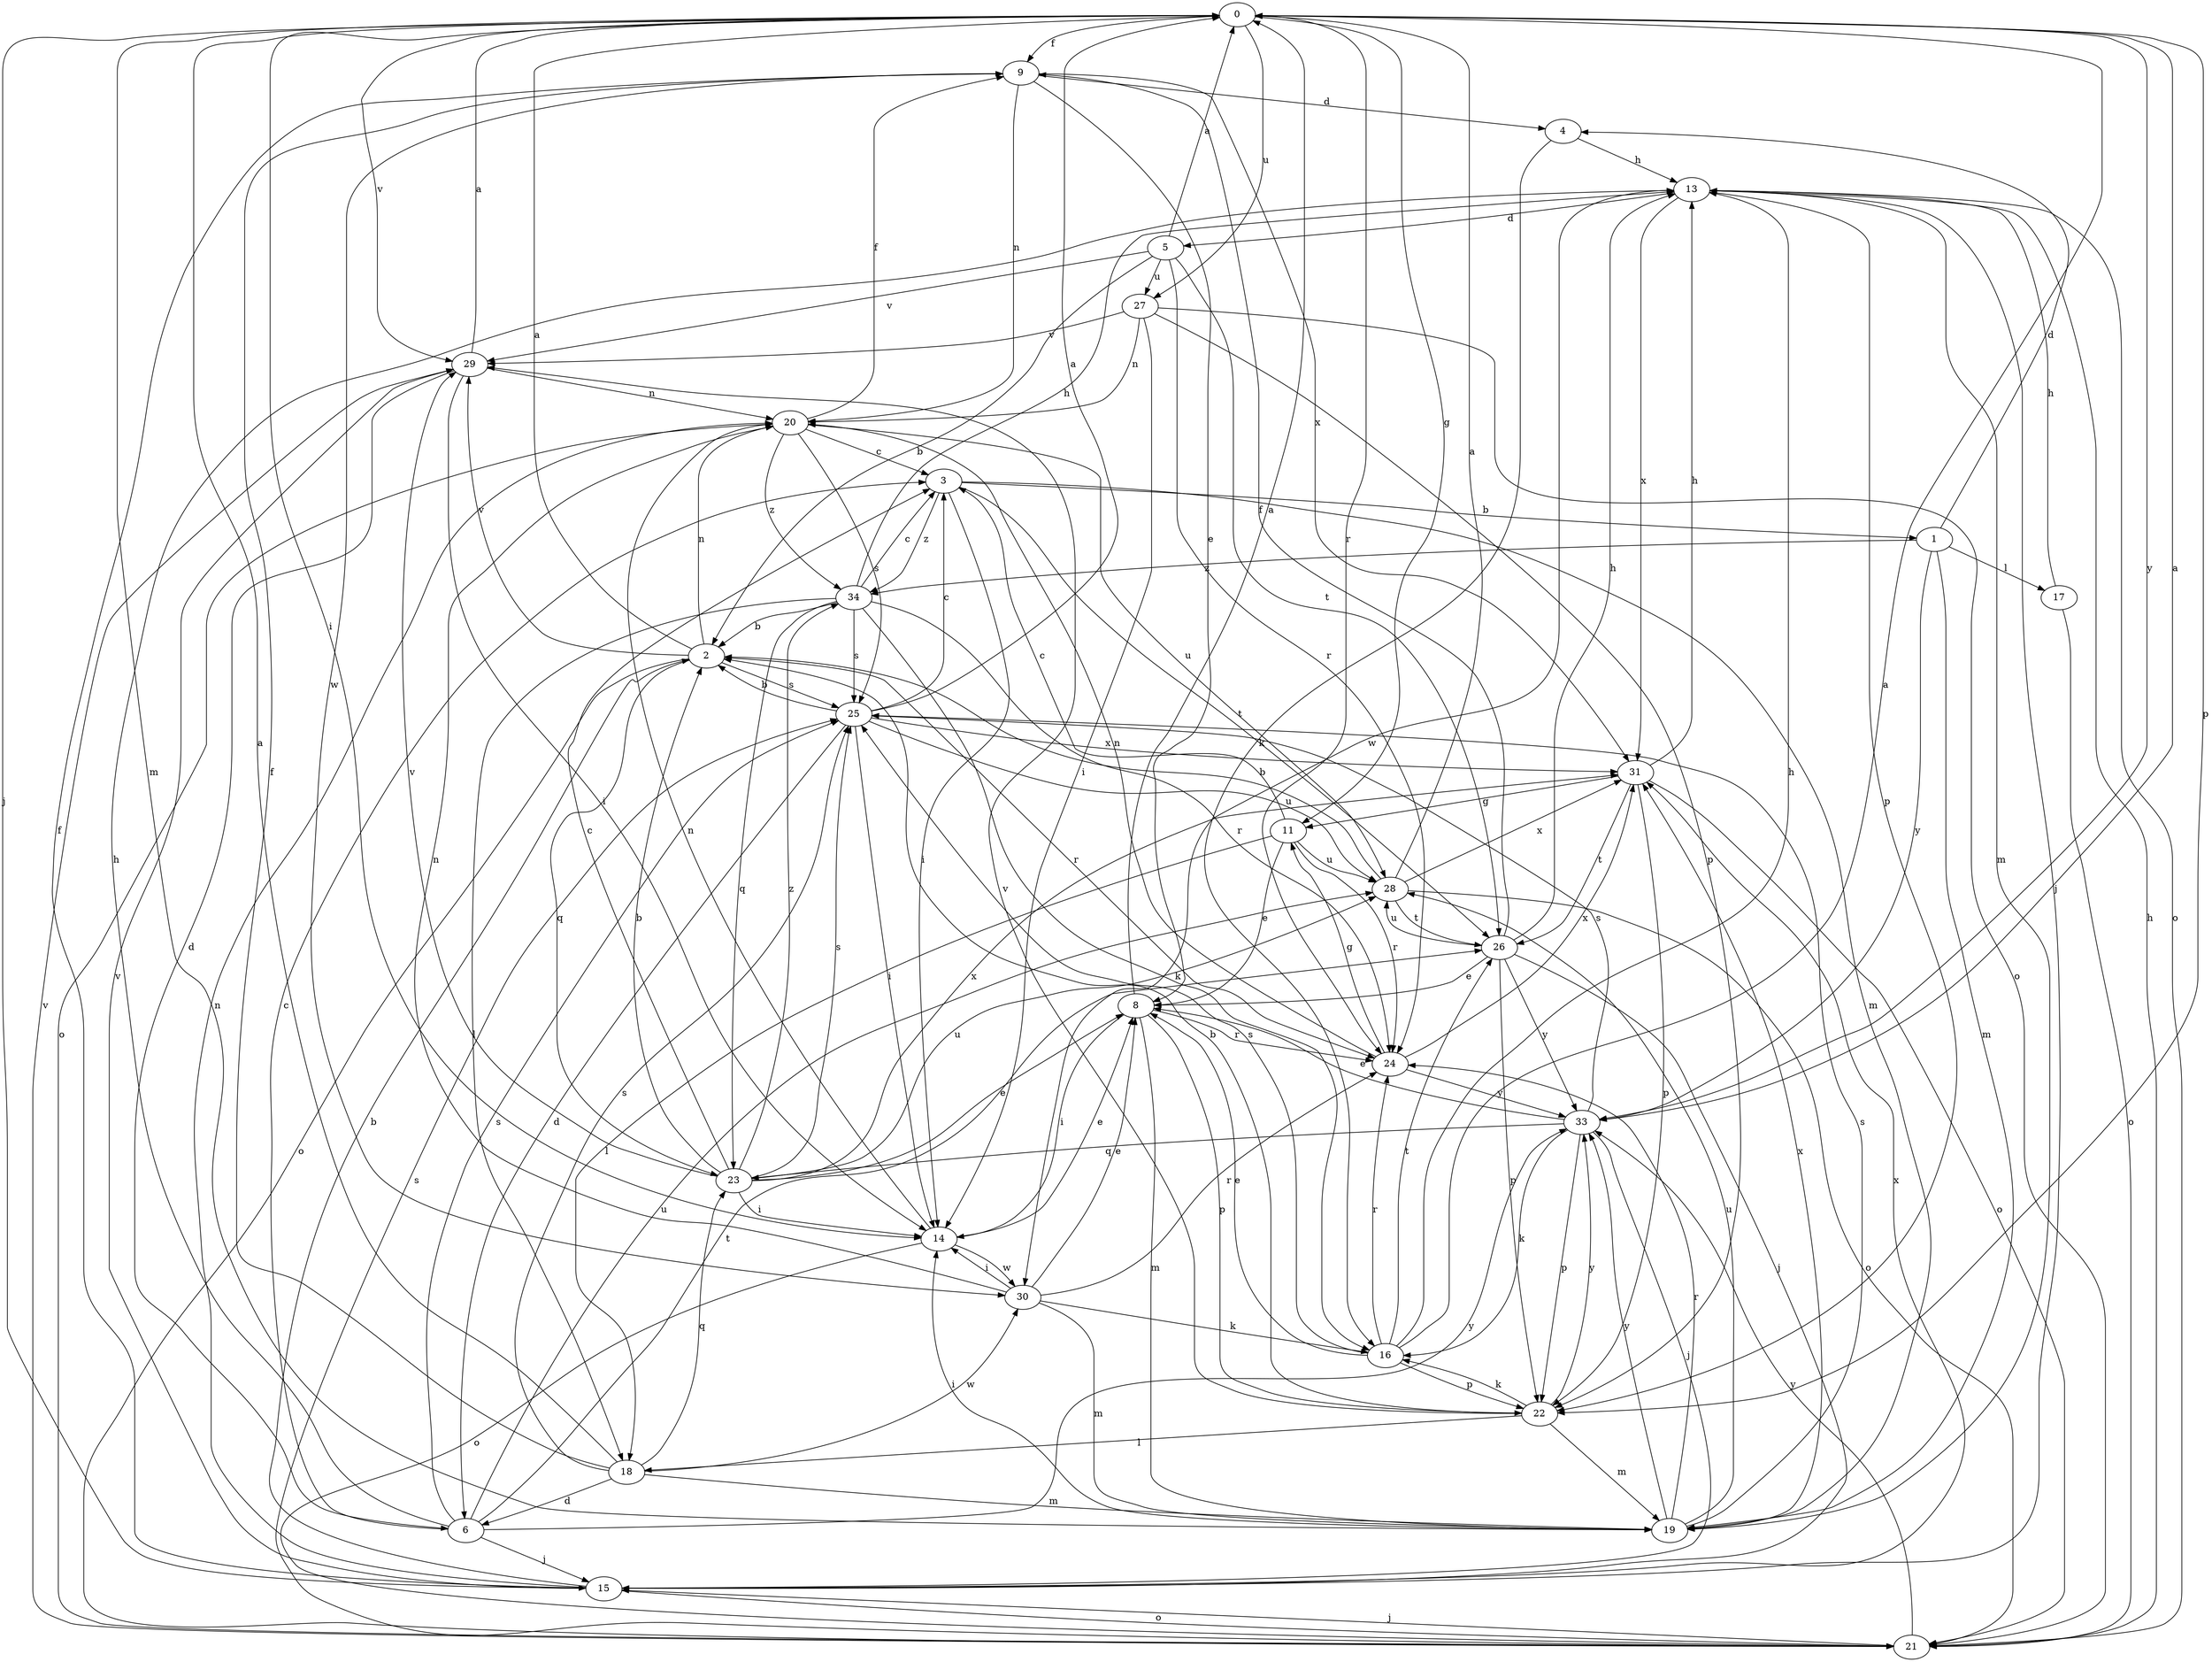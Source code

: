 strict digraph  {
0;
1;
2;
3;
4;
5;
6;
8;
9;
11;
13;
14;
15;
16;
17;
18;
19;
20;
21;
22;
23;
24;
25;
26;
27;
28;
29;
30;
31;
33;
34;
0 -> 9  [label=f];
0 -> 11  [label=g];
0 -> 14  [label=i];
0 -> 15  [label=j];
0 -> 19  [label=m];
0 -> 22  [label=p];
0 -> 24  [label=r];
0 -> 27  [label=u];
0 -> 29  [label=v];
0 -> 33  [label=y];
1 -> 4  [label=d];
1 -> 17  [label=l];
1 -> 19  [label=m];
1 -> 33  [label=y];
1 -> 34  [label=z];
2 -> 0  [label=a];
2 -> 20  [label=n];
2 -> 21  [label=o];
2 -> 23  [label=q];
2 -> 24  [label=r];
2 -> 25  [label=s];
2 -> 29  [label=v];
3 -> 1  [label=b];
3 -> 14  [label=i];
3 -> 19  [label=m];
3 -> 26  [label=t];
3 -> 34  [label=z];
4 -> 13  [label=h];
4 -> 16  [label=k];
5 -> 0  [label=a];
5 -> 2  [label=b];
5 -> 24  [label=r];
5 -> 26  [label=t];
5 -> 27  [label=u];
5 -> 29  [label=v];
6 -> 3  [label=c];
6 -> 13  [label=h];
6 -> 15  [label=j];
6 -> 25  [label=s];
6 -> 26  [label=t];
6 -> 28  [label=u];
6 -> 33  [label=y];
8 -> 0  [label=a];
8 -> 14  [label=i];
8 -> 19  [label=m];
8 -> 22  [label=p];
8 -> 24  [label=r];
9 -> 4  [label=d];
9 -> 8  [label=e];
9 -> 20  [label=n];
9 -> 30  [label=w];
9 -> 31  [label=x];
11 -> 3  [label=c];
11 -> 8  [label=e];
11 -> 18  [label=l];
11 -> 24  [label=r];
11 -> 28  [label=u];
13 -> 5  [label=d];
13 -> 15  [label=j];
13 -> 19  [label=m];
13 -> 21  [label=o];
13 -> 22  [label=p];
13 -> 30  [label=w];
13 -> 31  [label=x];
14 -> 8  [label=e];
14 -> 20  [label=n];
14 -> 21  [label=o];
14 -> 30  [label=w];
15 -> 2  [label=b];
15 -> 9  [label=f];
15 -> 20  [label=n];
15 -> 21  [label=o];
15 -> 29  [label=v];
15 -> 31  [label=x];
16 -> 0  [label=a];
16 -> 8  [label=e];
16 -> 13  [label=h];
16 -> 22  [label=p];
16 -> 24  [label=r];
16 -> 25  [label=s];
16 -> 26  [label=t];
17 -> 13  [label=h];
17 -> 21  [label=o];
18 -> 0  [label=a];
18 -> 6  [label=d];
18 -> 9  [label=f];
18 -> 19  [label=m];
18 -> 23  [label=q];
18 -> 25  [label=s];
18 -> 30  [label=w];
19 -> 14  [label=i];
19 -> 24  [label=r];
19 -> 25  [label=s];
19 -> 28  [label=u];
19 -> 31  [label=x];
19 -> 33  [label=y];
20 -> 3  [label=c];
20 -> 9  [label=f];
20 -> 21  [label=o];
20 -> 25  [label=s];
20 -> 28  [label=u];
20 -> 34  [label=z];
21 -> 13  [label=h];
21 -> 15  [label=j];
21 -> 25  [label=s];
21 -> 29  [label=v];
21 -> 33  [label=y];
22 -> 2  [label=b];
22 -> 16  [label=k];
22 -> 18  [label=l];
22 -> 19  [label=m];
22 -> 29  [label=v];
22 -> 33  [label=y];
23 -> 2  [label=b];
23 -> 3  [label=c];
23 -> 8  [label=e];
23 -> 14  [label=i];
23 -> 25  [label=s];
23 -> 28  [label=u];
23 -> 29  [label=v];
23 -> 31  [label=x];
23 -> 34  [label=z];
24 -> 11  [label=g];
24 -> 20  [label=n];
24 -> 31  [label=x];
24 -> 33  [label=y];
25 -> 0  [label=a];
25 -> 2  [label=b];
25 -> 3  [label=c];
25 -> 6  [label=d];
25 -> 14  [label=i];
25 -> 28  [label=u];
25 -> 31  [label=x];
26 -> 8  [label=e];
26 -> 9  [label=f];
26 -> 13  [label=h];
26 -> 15  [label=j];
26 -> 22  [label=p];
26 -> 28  [label=u];
26 -> 33  [label=y];
27 -> 14  [label=i];
27 -> 20  [label=n];
27 -> 21  [label=o];
27 -> 22  [label=p];
27 -> 29  [label=v];
28 -> 0  [label=a];
28 -> 2  [label=b];
28 -> 21  [label=o];
28 -> 26  [label=t];
28 -> 31  [label=x];
29 -> 0  [label=a];
29 -> 6  [label=d];
29 -> 14  [label=i];
29 -> 20  [label=n];
30 -> 8  [label=e];
30 -> 14  [label=i];
30 -> 16  [label=k];
30 -> 19  [label=m];
30 -> 20  [label=n];
30 -> 24  [label=r];
31 -> 11  [label=g];
31 -> 13  [label=h];
31 -> 21  [label=o];
31 -> 22  [label=p];
31 -> 26  [label=t];
33 -> 0  [label=a];
33 -> 8  [label=e];
33 -> 15  [label=j];
33 -> 16  [label=k];
33 -> 22  [label=p];
33 -> 23  [label=q];
33 -> 25  [label=s];
34 -> 2  [label=b];
34 -> 3  [label=c];
34 -> 13  [label=h];
34 -> 16  [label=k];
34 -> 18  [label=l];
34 -> 23  [label=q];
34 -> 24  [label=r];
34 -> 25  [label=s];
}
